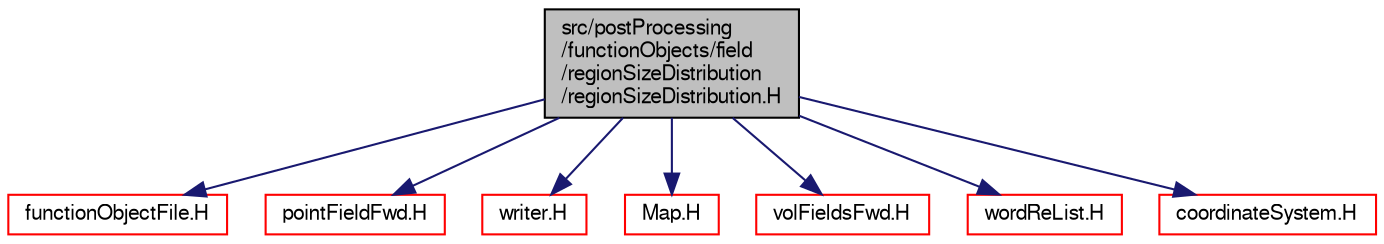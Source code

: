 digraph "src/postProcessing/functionObjects/field/regionSizeDistribution/regionSizeDistribution.H"
{
  bgcolor="transparent";
  edge [fontname="FreeSans",fontsize="10",labelfontname="FreeSans",labelfontsize="10"];
  node [fontname="FreeSans",fontsize="10",shape=record];
  Node0 [label="src/postProcessing\l/functionObjects/field\l/regionSizeDistribution\l/regionSizeDistribution.H",height=0.2,width=0.4,color="black", fillcolor="grey75", style="filled", fontcolor="black"];
  Node0 -> Node1 [color="midnightblue",fontsize="10",style="solid",fontname="FreeSans"];
  Node1 [label="functionObjectFile.H",height=0.2,width=0.4,color="red",URL="$a08954.html"];
  Node0 -> Node89 [color="midnightblue",fontsize="10",style="solid",fontname="FreeSans"];
  Node89 [label="pointFieldFwd.H",height=0.2,width=0.4,color="red",URL="$a12065.html"];
  Node0 -> Node112 [color="midnightblue",fontsize="10",style="solid",fontname="FreeSans"];
  Node112 [label="writer.H",height=0.2,width=0.4,color="red",URL="$a01154.html"];
  Node0 -> Node129 [color="midnightblue",fontsize="10",style="solid",fontname="FreeSans"];
  Node129 [label="Map.H",height=0.2,width=0.4,color="red",URL="$a08489.html"];
  Node0 -> Node130 [color="midnightblue",fontsize="10",style="solid",fontname="FreeSans"];
  Node130 [label="volFieldsFwd.H",height=0.2,width=0.4,color="red",URL="$a02753.html"];
  Node0 -> Node70 [color="midnightblue",fontsize="10",style="solid",fontname="FreeSans"];
  Node70 [label="wordReList.H",height=0.2,width=0.4,color="red",URL="$a12626.html"];
  Node0 -> Node131 [color="midnightblue",fontsize="10",style="solid",fontname="FreeSans"];
  Node131 [label="coordinateSystem.H",height=0.2,width=0.4,color="red",URL="$a07520.html"];
}
